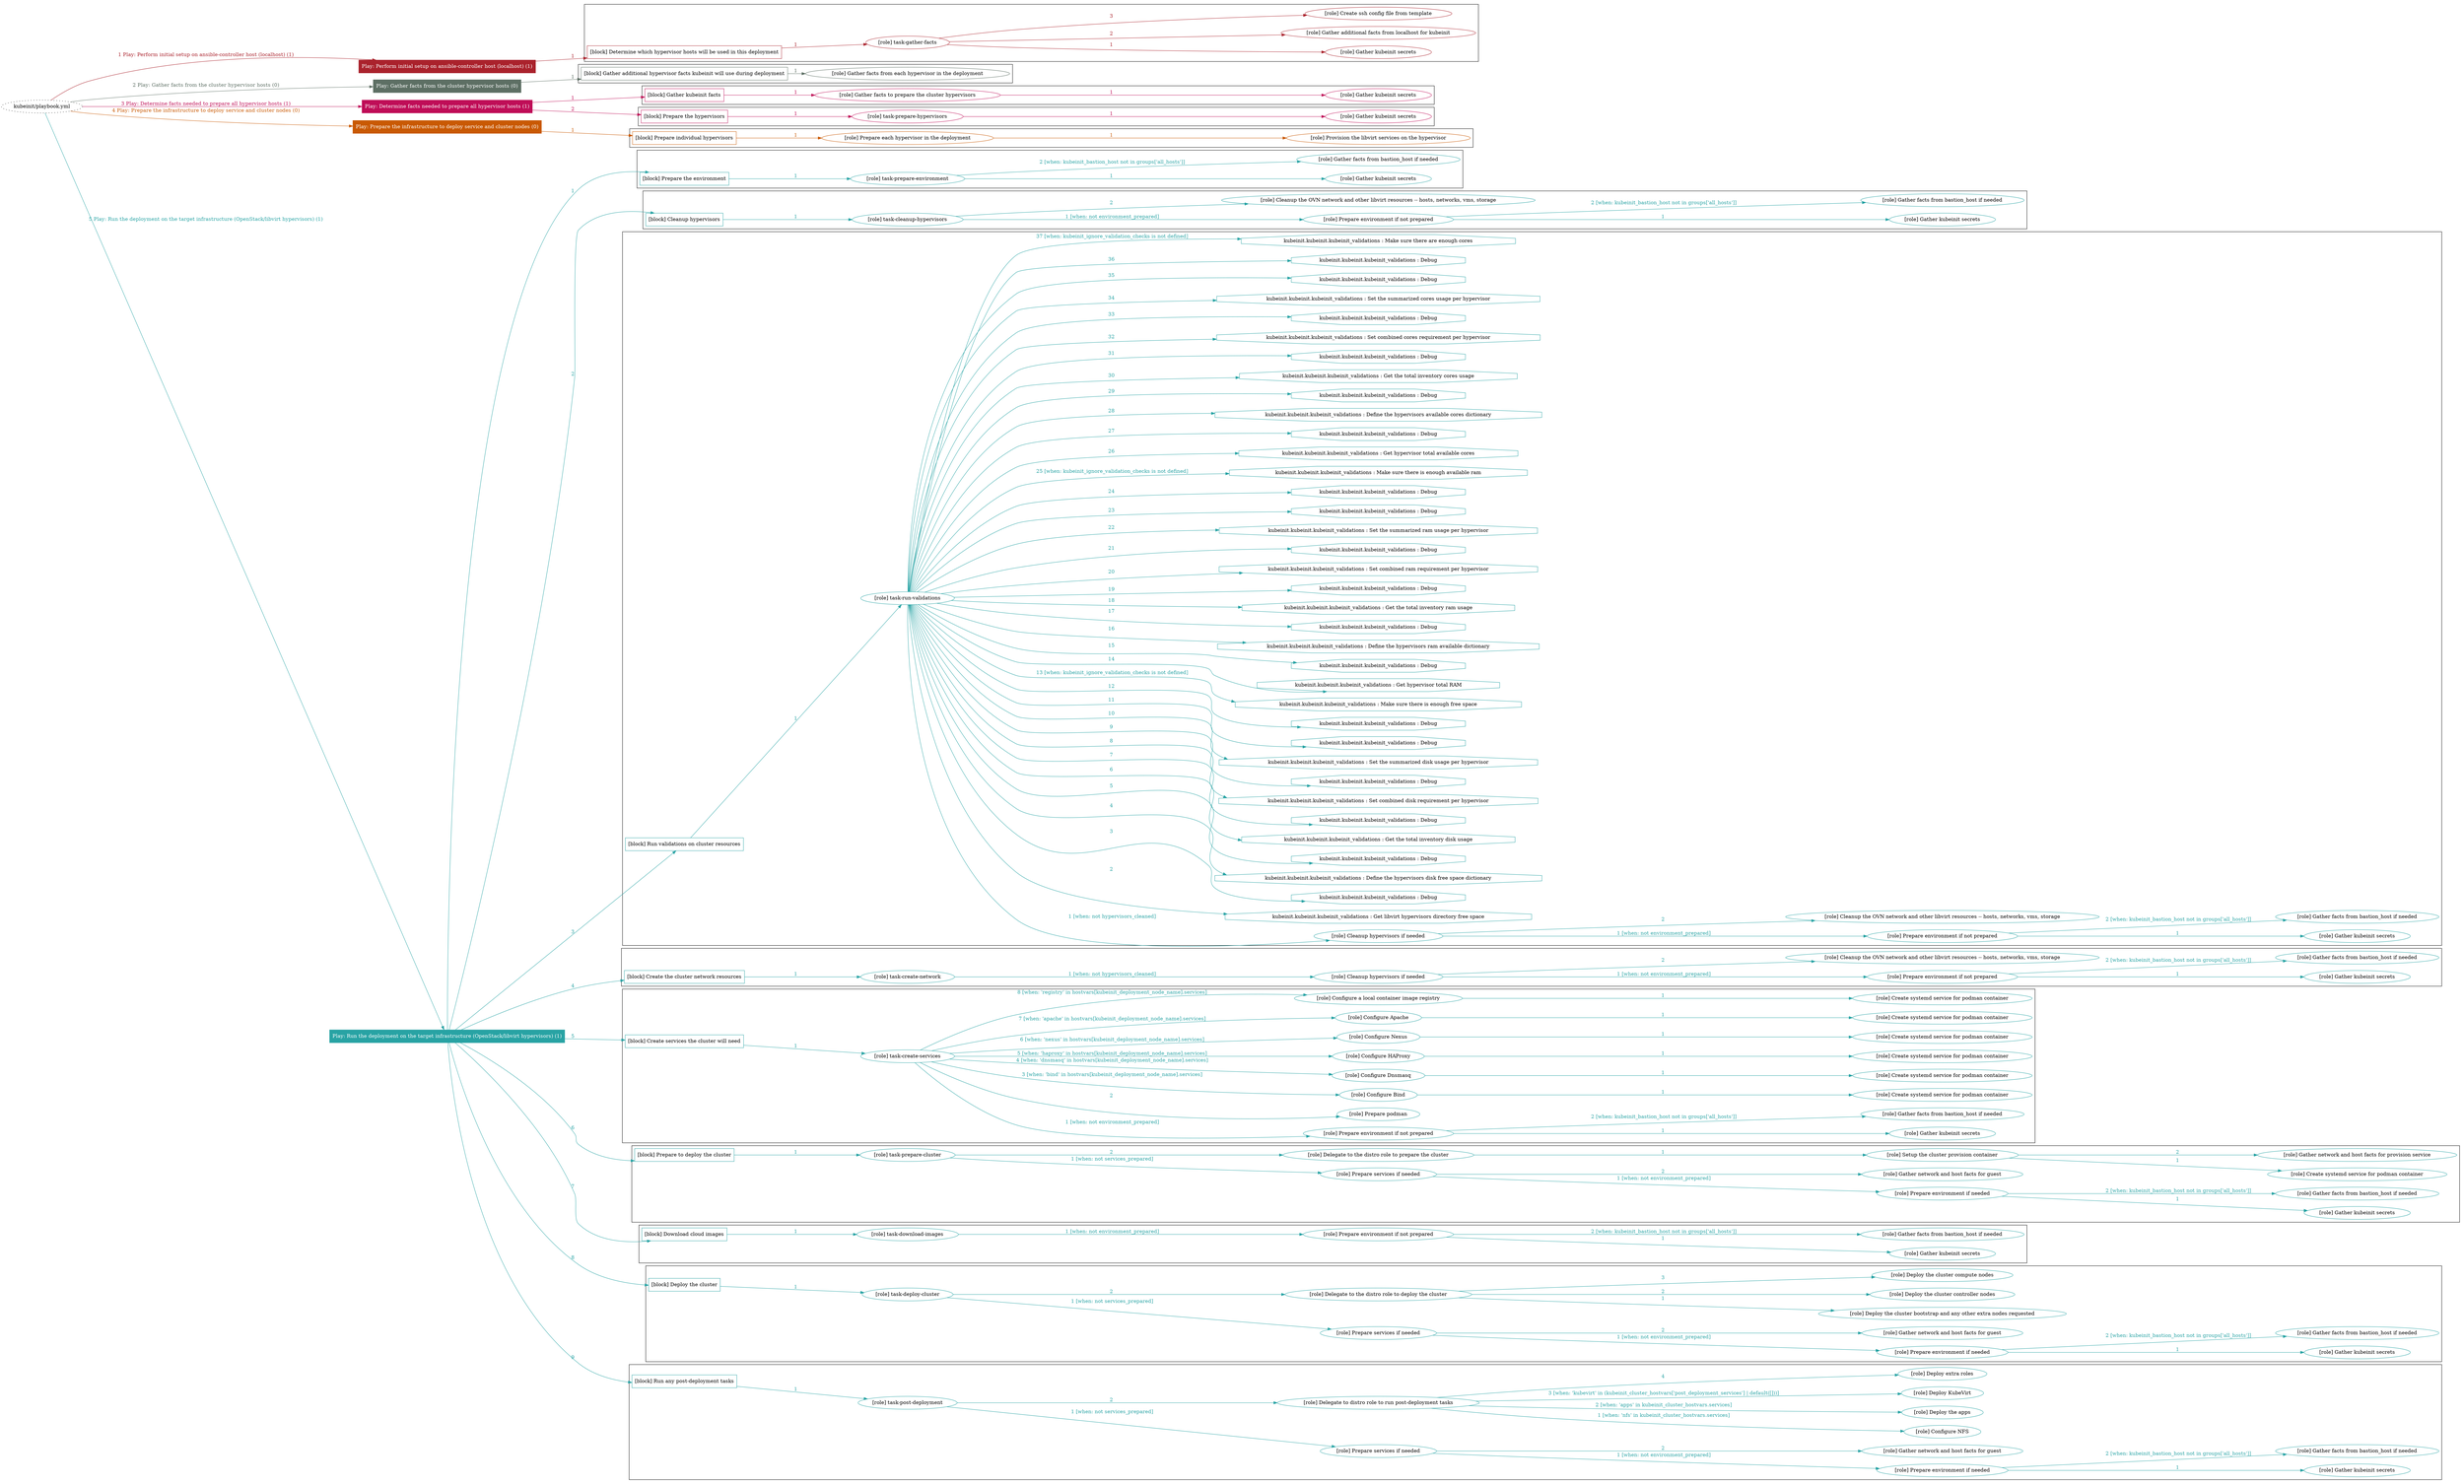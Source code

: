 digraph {
	graph [concentrate=true ordering=in rankdir=LR ratio=fill]
	edge [esep=5 sep=10]
	"kubeinit/playbook.yml" [URL="/home/runner/work/kubeinit/kubeinit/kubeinit/playbook.yml" id=playbook_7caf0dd3 style=dotted]
	"kubeinit/playbook.yml" -> play_75a802b4 [label="1 Play: Perform initial setup on ansible-controller host (localhost) (1)" color="#aa222c" fontcolor="#aa222c" id=edge_play_75a802b4 labeltooltip="1 Play: Perform initial setup on ansible-controller host (localhost) (1)" tooltip="1 Play: Perform initial setup on ansible-controller host (localhost) (1)"]
	subgraph "Play: Perform initial setup on ansible-controller host (localhost) (1)" {
		play_75a802b4 [label="Play: Perform initial setup on ansible-controller host (localhost) (1)" URL="/home/runner/work/kubeinit/kubeinit/kubeinit/playbook.yml" color="#aa222c" fontcolor="#ffffff" id=play_75a802b4 shape=box style=filled tooltip=localhost]
		play_75a802b4 -> block_735c84dd [label=1 color="#aa222c" fontcolor="#aa222c" id=edge_block_735c84dd labeltooltip=1 tooltip=1]
		subgraph cluster_block_735c84dd {
			block_735c84dd [label="[block] Determine which hypervisor hosts will be used in this deployment" URL="/home/runner/work/kubeinit/kubeinit/kubeinit/playbook.yml" color="#aa222c" id=block_735c84dd labeltooltip="Determine which hypervisor hosts will be used in this deployment" shape=box tooltip="Determine which hypervisor hosts will be used in this deployment"]
			block_735c84dd -> role_ec29098f [label="1 " color="#aa222c" fontcolor="#aa222c" id=edge_role_ec29098f labeltooltip="1 " tooltip="1 "]
			subgraph "task-gather-facts" {
				role_ec29098f [label="[role] task-gather-facts" URL="/home/runner/work/kubeinit/kubeinit/kubeinit/playbook.yml" color="#aa222c" id=role_ec29098f tooltip="task-gather-facts"]
				role_ec29098f -> role_d7585bac [label="1 " color="#aa222c" fontcolor="#aa222c" id=edge_role_d7585bac labeltooltip="1 " tooltip="1 "]
				subgraph "Gather kubeinit secrets" {
					role_d7585bac [label="[role] Gather kubeinit secrets" URL="/home/runner/.ansible/collections/ansible_collections/kubeinit/kubeinit/roles/kubeinit_prepare/tasks/build_hypervisors_group.yml" color="#aa222c" id=role_d7585bac tooltip="Gather kubeinit secrets"]
				}
				role_ec29098f -> role_7511fcc1 [label="2 " color="#aa222c" fontcolor="#aa222c" id=edge_role_7511fcc1 labeltooltip="2 " tooltip="2 "]
				subgraph "Gather additional facts from localhost for kubeinit" {
					role_7511fcc1 [label="[role] Gather additional facts from localhost for kubeinit" URL="/home/runner/.ansible/collections/ansible_collections/kubeinit/kubeinit/roles/kubeinit_prepare/tasks/build_hypervisors_group.yml" color="#aa222c" id=role_7511fcc1 tooltip="Gather additional facts from localhost for kubeinit"]
				}
				role_ec29098f -> role_71a72c3b [label="3 " color="#aa222c" fontcolor="#aa222c" id=edge_role_71a72c3b labeltooltip="3 " tooltip="3 "]
				subgraph "Create ssh config file from template" {
					role_71a72c3b [label="[role] Create ssh config file from template" URL="/home/runner/.ansible/collections/ansible_collections/kubeinit/kubeinit/roles/kubeinit_prepare/tasks/build_hypervisors_group.yml" color="#aa222c" id=role_71a72c3b tooltip="Create ssh config file from template"]
				}
			}
		}
	}
	"kubeinit/playbook.yml" -> play_37700f9f [label="2 Play: Gather facts from the cluster hypervisor hosts (0)" color="#5d6f64" fontcolor="#5d6f64" id=edge_play_37700f9f labeltooltip="2 Play: Gather facts from the cluster hypervisor hosts (0)" tooltip="2 Play: Gather facts from the cluster hypervisor hosts (0)"]
	subgraph "Play: Gather facts from the cluster hypervisor hosts (0)" {
		play_37700f9f [label="Play: Gather facts from the cluster hypervisor hosts (0)" URL="/home/runner/work/kubeinit/kubeinit/kubeinit/playbook.yml" color="#5d6f64" fontcolor="#ffffff" id=play_37700f9f shape=box style=filled tooltip="Play: Gather facts from the cluster hypervisor hosts (0)"]
		play_37700f9f -> block_abaa00a1 [label=1 color="#5d6f64" fontcolor="#5d6f64" id=edge_block_abaa00a1 labeltooltip=1 tooltip=1]
		subgraph cluster_block_abaa00a1 {
			block_abaa00a1 [label="[block] Gather additional hypervisor facts kubeinit will use during deployment" URL="/home/runner/work/kubeinit/kubeinit/kubeinit/playbook.yml" color="#5d6f64" id=block_abaa00a1 labeltooltip="Gather additional hypervisor facts kubeinit will use during deployment" shape=box tooltip="Gather additional hypervisor facts kubeinit will use during deployment"]
			block_abaa00a1 -> role_9be81d9b [label="1 " color="#5d6f64" fontcolor="#5d6f64" id=edge_role_9be81d9b labeltooltip="1 " tooltip="1 "]
			subgraph "Gather facts from each hypervisor in the deployment" {
				role_9be81d9b [label="[role] Gather facts from each hypervisor in the deployment" URL="/home/runner/work/kubeinit/kubeinit/kubeinit/playbook.yml" color="#5d6f64" id=role_9be81d9b tooltip="Gather facts from each hypervisor in the deployment"]
			}
		}
	}
	"kubeinit/playbook.yml" -> play_7de1f9aa [label="3 Play: Determine facts needed to prepare all hypervisor hosts (1)" color="#bf0d57" fontcolor="#bf0d57" id=edge_play_7de1f9aa labeltooltip="3 Play: Determine facts needed to prepare all hypervisor hosts (1)" tooltip="3 Play: Determine facts needed to prepare all hypervisor hosts (1)"]
	subgraph "Play: Determine facts needed to prepare all hypervisor hosts (1)" {
		play_7de1f9aa [label="Play: Determine facts needed to prepare all hypervisor hosts (1)" URL="/home/runner/work/kubeinit/kubeinit/kubeinit/playbook.yml" color="#bf0d57" fontcolor="#ffffff" id=play_7de1f9aa shape=box style=filled tooltip=localhost]
		play_7de1f9aa -> block_31891a21 [label=1 color="#bf0d57" fontcolor="#bf0d57" id=edge_block_31891a21 labeltooltip=1 tooltip=1]
		subgraph cluster_block_31891a21 {
			block_31891a21 [label="[block] Gather kubeinit facts" URL="/home/runner/work/kubeinit/kubeinit/kubeinit/playbook.yml" color="#bf0d57" id=block_31891a21 labeltooltip="Gather kubeinit facts" shape=box tooltip="Gather kubeinit facts"]
			block_31891a21 -> role_5da34280 [label="1 " color="#bf0d57" fontcolor="#bf0d57" id=edge_role_5da34280 labeltooltip="1 " tooltip="1 "]
			subgraph "Gather facts to prepare the cluster hypervisors" {
				role_5da34280 [label="[role] Gather facts to prepare the cluster hypervisors" URL="/home/runner/work/kubeinit/kubeinit/kubeinit/playbook.yml" color="#bf0d57" id=role_5da34280 tooltip="Gather facts to prepare the cluster hypervisors"]
				role_5da34280 -> role_968877f8 [label="1 " color="#bf0d57" fontcolor="#bf0d57" id=edge_role_968877f8 labeltooltip="1 " tooltip="1 "]
				subgraph "Gather kubeinit secrets" {
					role_968877f8 [label="[role] Gather kubeinit secrets" URL="/home/runner/.ansible/collections/ansible_collections/kubeinit/kubeinit/roles/kubeinit_prepare/tasks/gather_kubeinit_facts.yml" color="#bf0d57" id=role_968877f8 tooltip="Gather kubeinit secrets"]
				}
			}
		}
		play_7de1f9aa -> block_46f1d543 [label=2 color="#bf0d57" fontcolor="#bf0d57" id=edge_block_46f1d543 labeltooltip=2 tooltip=2]
		subgraph cluster_block_46f1d543 {
			block_46f1d543 [label="[block] Prepare the hypervisors" URL="/home/runner/work/kubeinit/kubeinit/kubeinit/playbook.yml" color="#bf0d57" id=block_46f1d543 labeltooltip="Prepare the hypervisors" shape=box tooltip="Prepare the hypervisors"]
			block_46f1d543 -> role_c430d669 [label="1 " color="#bf0d57" fontcolor="#bf0d57" id=edge_role_c430d669 labeltooltip="1 " tooltip="1 "]
			subgraph "task-prepare-hypervisors" {
				role_c430d669 [label="[role] task-prepare-hypervisors" URL="/home/runner/work/kubeinit/kubeinit/kubeinit/playbook.yml" color="#bf0d57" id=role_c430d669 tooltip="task-prepare-hypervisors"]
				role_c430d669 -> role_1fb663e6 [label="1 " color="#bf0d57" fontcolor="#bf0d57" id=edge_role_1fb663e6 labeltooltip="1 " tooltip="1 "]
				subgraph "Gather kubeinit secrets" {
					role_1fb663e6 [label="[role] Gather kubeinit secrets" URL="/home/runner/.ansible/collections/ansible_collections/kubeinit/kubeinit/roles/kubeinit_prepare/tasks/gather_kubeinit_facts.yml" color="#bf0d57" id=role_1fb663e6 tooltip="Gather kubeinit secrets"]
				}
			}
		}
	}
	"kubeinit/playbook.yml" -> play_67621588 [label="4 Play: Prepare the infrastructure to deploy service and cluster nodes (0)" color="#c95903" fontcolor="#c95903" id=edge_play_67621588 labeltooltip="4 Play: Prepare the infrastructure to deploy service and cluster nodes (0)" tooltip="4 Play: Prepare the infrastructure to deploy service and cluster nodes (0)"]
	subgraph "Play: Prepare the infrastructure to deploy service and cluster nodes (0)" {
		play_67621588 [label="Play: Prepare the infrastructure to deploy service and cluster nodes (0)" URL="/home/runner/work/kubeinit/kubeinit/kubeinit/playbook.yml" color="#c95903" fontcolor="#ffffff" id=play_67621588 shape=box style=filled tooltip="Play: Prepare the infrastructure to deploy service and cluster nodes (0)"]
		play_67621588 -> block_b226629c [label=1 color="#c95903" fontcolor="#c95903" id=edge_block_b226629c labeltooltip=1 tooltip=1]
		subgraph cluster_block_b226629c {
			block_b226629c [label="[block] Prepare individual hypervisors" URL="/home/runner/work/kubeinit/kubeinit/kubeinit/playbook.yml" color="#c95903" id=block_b226629c labeltooltip="Prepare individual hypervisors" shape=box tooltip="Prepare individual hypervisors"]
			block_b226629c -> role_33e83c3a [label="1 " color="#c95903" fontcolor="#c95903" id=edge_role_33e83c3a labeltooltip="1 " tooltip="1 "]
			subgraph "Prepare each hypervisor in the deployment" {
				role_33e83c3a [label="[role] Prepare each hypervisor in the deployment" URL="/home/runner/work/kubeinit/kubeinit/kubeinit/playbook.yml" color="#c95903" id=role_33e83c3a tooltip="Prepare each hypervisor in the deployment"]
				role_33e83c3a -> role_69c7d2da [label="1 " color="#c95903" fontcolor="#c95903" id=edge_role_69c7d2da labeltooltip="1 " tooltip="1 "]
				subgraph "Provision the libvirt services on the hypervisor" {
					role_69c7d2da [label="[role] Provision the libvirt services on the hypervisor" URL="/home/runner/.ansible/collections/ansible_collections/kubeinit/kubeinit/roles/kubeinit_prepare/tasks/prepare_hypervisor.yml" color="#c95903" id=role_69c7d2da tooltip="Provision the libvirt services on the hypervisor"]
				}
			}
		}
	}
	"kubeinit/playbook.yml" -> play_e238f98f [label="5 Play: Run the deployment on the target infrastructure (OpenStack/libvirt hypervisors) (1)" color="#28a3a4" fontcolor="#28a3a4" id=edge_play_e238f98f labeltooltip="5 Play: Run the deployment on the target infrastructure (OpenStack/libvirt hypervisors) (1)" tooltip="5 Play: Run the deployment on the target infrastructure (OpenStack/libvirt hypervisors) (1)"]
	subgraph "Play: Run the deployment on the target infrastructure (OpenStack/libvirt hypervisors) (1)" {
		play_e238f98f [label="Play: Run the deployment on the target infrastructure (OpenStack/libvirt hypervisors) (1)" URL="/home/runner/work/kubeinit/kubeinit/kubeinit/playbook.yml" color="#28a3a4" fontcolor="#ffffff" id=play_e238f98f shape=box style=filled tooltip=localhost]
		play_e238f98f -> block_319cf674 [label=1 color="#28a3a4" fontcolor="#28a3a4" id=edge_block_319cf674 labeltooltip=1 tooltip=1]
		subgraph cluster_block_319cf674 {
			block_319cf674 [label="[block] Prepare the environment" URL="/home/runner/work/kubeinit/kubeinit/kubeinit/playbook.yml" color="#28a3a4" id=block_319cf674 labeltooltip="Prepare the environment" shape=box tooltip="Prepare the environment"]
			block_319cf674 -> role_193d6089 [label="1 " color="#28a3a4" fontcolor="#28a3a4" id=edge_role_193d6089 labeltooltip="1 " tooltip="1 "]
			subgraph "task-prepare-environment" {
				role_193d6089 [label="[role] task-prepare-environment" URL="/home/runner/work/kubeinit/kubeinit/kubeinit/playbook.yml" color="#28a3a4" id=role_193d6089 tooltip="task-prepare-environment"]
				role_193d6089 -> role_5fd099ac [label="1 " color="#28a3a4" fontcolor="#28a3a4" id=edge_role_5fd099ac labeltooltip="1 " tooltip="1 "]
				subgraph "Gather kubeinit secrets" {
					role_5fd099ac [label="[role] Gather kubeinit secrets" URL="/home/runner/.ansible/collections/ansible_collections/kubeinit/kubeinit/roles/kubeinit_prepare/tasks/gather_kubeinit_facts.yml" color="#28a3a4" id=role_5fd099ac tooltip="Gather kubeinit secrets"]
				}
				role_193d6089 -> role_95017fe6 [label="2 [when: kubeinit_bastion_host not in groups['all_hosts']]" color="#28a3a4" fontcolor="#28a3a4" id=edge_role_95017fe6 labeltooltip="2 [when: kubeinit_bastion_host not in groups['all_hosts']]" tooltip="2 [when: kubeinit_bastion_host not in groups['all_hosts']]"]
				subgraph "Gather facts from bastion_host if needed" {
					role_95017fe6 [label="[role] Gather facts from bastion_host if needed" URL="/home/runner/.ansible/collections/ansible_collections/kubeinit/kubeinit/roles/kubeinit_prepare/tasks/main.yml" color="#28a3a4" id=role_95017fe6 tooltip="Gather facts from bastion_host if needed"]
				}
			}
		}
		play_e238f98f -> block_fc678ff6 [label=2 color="#28a3a4" fontcolor="#28a3a4" id=edge_block_fc678ff6 labeltooltip=2 tooltip=2]
		subgraph cluster_block_fc678ff6 {
			block_fc678ff6 [label="[block] Cleanup hypervisors" URL="/home/runner/work/kubeinit/kubeinit/kubeinit/playbook.yml" color="#28a3a4" id=block_fc678ff6 labeltooltip="Cleanup hypervisors" shape=box tooltip="Cleanup hypervisors"]
			block_fc678ff6 -> role_a238b4ab [label="1 " color="#28a3a4" fontcolor="#28a3a4" id=edge_role_a238b4ab labeltooltip="1 " tooltip="1 "]
			subgraph "task-cleanup-hypervisors" {
				role_a238b4ab [label="[role] task-cleanup-hypervisors" URL="/home/runner/work/kubeinit/kubeinit/kubeinit/playbook.yml" color="#28a3a4" id=role_a238b4ab tooltip="task-cleanup-hypervisors"]
				role_a238b4ab -> role_d874058b [label="1 [when: not environment_prepared]" color="#28a3a4" fontcolor="#28a3a4" id=edge_role_d874058b labeltooltip="1 [when: not environment_prepared]" tooltip="1 [when: not environment_prepared]"]
				subgraph "Prepare environment if not prepared" {
					role_d874058b [label="[role] Prepare environment if not prepared" URL="/home/runner/.ansible/collections/ansible_collections/kubeinit/kubeinit/roles/kubeinit_libvirt/tasks/cleanup_hypervisors.yml" color="#28a3a4" id=role_d874058b tooltip="Prepare environment if not prepared"]
					role_d874058b -> role_5d396135 [label="1 " color="#28a3a4" fontcolor="#28a3a4" id=edge_role_5d396135 labeltooltip="1 " tooltip="1 "]
					subgraph "Gather kubeinit secrets" {
						role_5d396135 [label="[role] Gather kubeinit secrets" URL="/home/runner/.ansible/collections/ansible_collections/kubeinit/kubeinit/roles/kubeinit_prepare/tasks/gather_kubeinit_facts.yml" color="#28a3a4" id=role_5d396135 tooltip="Gather kubeinit secrets"]
					}
					role_d874058b -> role_465f69ef [label="2 [when: kubeinit_bastion_host not in groups['all_hosts']]" color="#28a3a4" fontcolor="#28a3a4" id=edge_role_465f69ef labeltooltip="2 [when: kubeinit_bastion_host not in groups['all_hosts']]" tooltip="2 [when: kubeinit_bastion_host not in groups['all_hosts']]"]
					subgraph "Gather facts from bastion_host if needed" {
						role_465f69ef [label="[role] Gather facts from bastion_host if needed" URL="/home/runner/.ansible/collections/ansible_collections/kubeinit/kubeinit/roles/kubeinit_prepare/tasks/main.yml" color="#28a3a4" id=role_465f69ef tooltip="Gather facts from bastion_host if needed"]
					}
				}
				role_a238b4ab -> role_51144f07 [label="2 " color="#28a3a4" fontcolor="#28a3a4" id=edge_role_51144f07 labeltooltip="2 " tooltip="2 "]
				subgraph "Cleanup the OVN network and other libvirt resources -- hosts, networks, vms, storage" {
					role_51144f07 [label="[role] Cleanup the OVN network and other libvirt resources -- hosts, networks, vms, storage" URL="/home/runner/.ansible/collections/ansible_collections/kubeinit/kubeinit/roles/kubeinit_libvirt/tasks/cleanup_hypervisors.yml" color="#28a3a4" id=role_51144f07 tooltip="Cleanup the OVN network and other libvirt resources -- hosts, networks, vms, storage"]
				}
			}
		}
		play_e238f98f -> block_d0a6d515 [label=3 color="#28a3a4" fontcolor="#28a3a4" id=edge_block_d0a6d515 labeltooltip=3 tooltip=3]
		subgraph cluster_block_d0a6d515 {
			block_d0a6d515 [label="[block] Run validations on cluster resources" URL="/home/runner/work/kubeinit/kubeinit/kubeinit/playbook.yml" color="#28a3a4" id=block_d0a6d515 labeltooltip="Run validations on cluster resources" shape=box tooltip="Run validations on cluster resources"]
			block_d0a6d515 -> role_9b67db6a [label="1 " color="#28a3a4" fontcolor="#28a3a4" id=edge_role_9b67db6a labeltooltip="1 " tooltip="1 "]
			subgraph "task-run-validations" {
				role_9b67db6a [label="[role] task-run-validations" URL="/home/runner/work/kubeinit/kubeinit/kubeinit/playbook.yml" color="#28a3a4" id=role_9b67db6a tooltip="task-run-validations"]
				role_9b67db6a -> role_353f8c4d [label="1 [when: not hypervisors_cleaned]" color="#28a3a4" fontcolor="#28a3a4" id=edge_role_353f8c4d labeltooltip="1 [when: not hypervisors_cleaned]" tooltip="1 [when: not hypervisors_cleaned]"]
				subgraph "Cleanup hypervisors if needed" {
					role_353f8c4d [label="[role] Cleanup hypervisors if needed" URL="/home/runner/.ansible/collections/ansible_collections/kubeinit/kubeinit/roles/kubeinit_validations/tasks/main.yml" color="#28a3a4" id=role_353f8c4d tooltip="Cleanup hypervisors if needed"]
					role_353f8c4d -> role_16c6f86b [label="1 [when: not environment_prepared]" color="#28a3a4" fontcolor="#28a3a4" id=edge_role_16c6f86b labeltooltip="1 [when: not environment_prepared]" tooltip="1 [when: not environment_prepared]"]
					subgraph "Prepare environment if not prepared" {
						role_16c6f86b [label="[role] Prepare environment if not prepared" URL="/home/runner/.ansible/collections/ansible_collections/kubeinit/kubeinit/roles/kubeinit_libvirt/tasks/cleanup_hypervisors.yml" color="#28a3a4" id=role_16c6f86b tooltip="Prepare environment if not prepared"]
						role_16c6f86b -> role_14e6a472 [label="1 " color="#28a3a4" fontcolor="#28a3a4" id=edge_role_14e6a472 labeltooltip="1 " tooltip="1 "]
						subgraph "Gather kubeinit secrets" {
							role_14e6a472 [label="[role] Gather kubeinit secrets" URL="/home/runner/.ansible/collections/ansible_collections/kubeinit/kubeinit/roles/kubeinit_prepare/tasks/gather_kubeinit_facts.yml" color="#28a3a4" id=role_14e6a472 tooltip="Gather kubeinit secrets"]
						}
						role_16c6f86b -> role_bdf28156 [label="2 [when: kubeinit_bastion_host not in groups['all_hosts']]" color="#28a3a4" fontcolor="#28a3a4" id=edge_role_bdf28156 labeltooltip="2 [when: kubeinit_bastion_host not in groups['all_hosts']]" tooltip="2 [when: kubeinit_bastion_host not in groups['all_hosts']]"]
						subgraph "Gather facts from bastion_host if needed" {
							role_bdf28156 [label="[role] Gather facts from bastion_host if needed" URL="/home/runner/.ansible/collections/ansible_collections/kubeinit/kubeinit/roles/kubeinit_prepare/tasks/main.yml" color="#28a3a4" id=role_bdf28156 tooltip="Gather facts from bastion_host if needed"]
						}
					}
					role_353f8c4d -> role_98495288 [label="2 " color="#28a3a4" fontcolor="#28a3a4" id=edge_role_98495288 labeltooltip="2 " tooltip="2 "]
					subgraph "Cleanup the OVN network and other libvirt resources -- hosts, networks, vms, storage" {
						role_98495288 [label="[role] Cleanup the OVN network and other libvirt resources -- hosts, networks, vms, storage" URL="/home/runner/.ansible/collections/ansible_collections/kubeinit/kubeinit/roles/kubeinit_libvirt/tasks/cleanup_hypervisors.yml" color="#28a3a4" id=role_98495288 tooltip="Cleanup the OVN network and other libvirt resources -- hosts, networks, vms, storage"]
					}
				}
				task_121a6f29 [label="kubeinit.kubeinit.kubeinit_validations : Get libvirt hypervisors directory free space" URL="/home/runner/.ansible/collections/ansible_collections/kubeinit/kubeinit/roles/kubeinit_validations/tasks/10_libvirt_free_space.yml" color="#28a3a4" id=task_121a6f29 shape=octagon tooltip="kubeinit.kubeinit.kubeinit_validations : Get libvirt hypervisors directory free space"]
				role_9b67db6a -> task_121a6f29 [label="2 " color="#28a3a4" fontcolor="#28a3a4" id=edge_task_121a6f29 labeltooltip="2 " tooltip="2 "]
				task_64b4cf73 [label="kubeinit.kubeinit.kubeinit_validations : Debug" URL="/home/runner/.ansible/collections/ansible_collections/kubeinit/kubeinit/roles/kubeinit_validations/tasks/10_libvirt_free_space.yml" color="#28a3a4" id=task_64b4cf73 shape=octagon tooltip="kubeinit.kubeinit.kubeinit_validations : Debug"]
				role_9b67db6a -> task_64b4cf73 [label="3 " color="#28a3a4" fontcolor="#28a3a4" id=edge_task_64b4cf73 labeltooltip="3 " tooltip="3 "]
				task_a104d7fe [label="kubeinit.kubeinit.kubeinit_validations : Define the hypervisors disk free space dictionary" URL="/home/runner/.ansible/collections/ansible_collections/kubeinit/kubeinit/roles/kubeinit_validations/tasks/10_libvirt_free_space.yml" color="#28a3a4" id=task_a104d7fe shape=octagon tooltip="kubeinit.kubeinit.kubeinit_validations : Define the hypervisors disk free space dictionary"]
				role_9b67db6a -> task_a104d7fe [label="4 " color="#28a3a4" fontcolor="#28a3a4" id=edge_task_a104d7fe labeltooltip="4 " tooltip="4 "]
				task_97fdf6c6 [label="kubeinit.kubeinit.kubeinit_validations : Debug" URL="/home/runner/.ansible/collections/ansible_collections/kubeinit/kubeinit/roles/kubeinit_validations/tasks/10_libvirt_free_space.yml" color="#28a3a4" id=task_97fdf6c6 shape=octagon tooltip="kubeinit.kubeinit.kubeinit_validations : Debug"]
				role_9b67db6a -> task_97fdf6c6 [label="5 " color="#28a3a4" fontcolor="#28a3a4" id=edge_task_97fdf6c6 labeltooltip="5 " tooltip="5 "]
				task_4b4cf27d [label="kubeinit.kubeinit.kubeinit_validations : Get the total inventory disk usage" URL="/home/runner/.ansible/collections/ansible_collections/kubeinit/kubeinit/roles/kubeinit_validations/tasks/10_libvirt_free_space.yml" color="#28a3a4" id=task_4b4cf27d shape=octagon tooltip="kubeinit.kubeinit.kubeinit_validations : Get the total inventory disk usage"]
				role_9b67db6a -> task_4b4cf27d [label="6 " color="#28a3a4" fontcolor="#28a3a4" id=edge_task_4b4cf27d labeltooltip="6 " tooltip="6 "]
				task_a89c58fa [label="kubeinit.kubeinit.kubeinit_validations : Debug" URL="/home/runner/.ansible/collections/ansible_collections/kubeinit/kubeinit/roles/kubeinit_validations/tasks/10_libvirt_free_space.yml" color="#28a3a4" id=task_a89c58fa shape=octagon tooltip="kubeinit.kubeinit.kubeinit_validations : Debug"]
				role_9b67db6a -> task_a89c58fa [label="7 " color="#28a3a4" fontcolor="#28a3a4" id=edge_task_a89c58fa labeltooltip="7 " tooltip="7 "]
				task_667196e7 [label="kubeinit.kubeinit.kubeinit_validations : Set combined disk requirement per hypervisor" URL="/home/runner/.ansible/collections/ansible_collections/kubeinit/kubeinit/roles/kubeinit_validations/tasks/10_libvirt_free_space.yml" color="#28a3a4" id=task_667196e7 shape=octagon tooltip="kubeinit.kubeinit.kubeinit_validations : Set combined disk requirement per hypervisor"]
				role_9b67db6a -> task_667196e7 [label="8 " color="#28a3a4" fontcolor="#28a3a4" id=edge_task_667196e7 labeltooltip="8 " tooltip="8 "]
				task_0a3d18b7 [label="kubeinit.kubeinit.kubeinit_validations : Debug" URL="/home/runner/.ansible/collections/ansible_collections/kubeinit/kubeinit/roles/kubeinit_validations/tasks/10_libvirt_free_space.yml" color="#28a3a4" id=task_0a3d18b7 shape=octagon tooltip="kubeinit.kubeinit.kubeinit_validations : Debug"]
				role_9b67db6a -> task_0a3d18b7 [label="9 " color="#28a3a4" fontcolor="#28a3a4" id=edge_task_0a3d18b7 labeltooltip="9 " tooltip="9 "]
				task_3ffee221 [label="kubeinit.kubeinit.kubeinit_validations : Set the summarized disk usage per hypervisor" URL="/home/runner/.ansible/collections/ansible_collections/kubeinit/kubeinit/roles/kubeinit_validations/tasks/10_libvirt_free_space.yml" color="#28a3a4" id=task_3ffee221 shape=octagon tooltip="kubeinit.kubeinit.kubeinit_validations : Set the summarized disk usage per hypervisor"]
				role_9b67db6a -> task_3ffee221 [label="10 " color="#28a3a4" fontcolor="#28a3a4" id=edge_task_3ffee221 labeltooltip="10 " tooltip="10 "]
				task_cb941c37 [label="kubeinit.kubeinit.kubeinit_validations : Debug" URL="/home/runner/.ansible/collections/ansible_collections/kubeinit/kubeinit/roles/kubeinit_validations/tasks/10_libvirt_free_space.yml" color="#28a3a4" id=task_cb941c37 shape=octagon tooltip="kubeinit.kubeinit.kubeinit_validations : Debug"]
				role_9b67db6a -> task_cb941c37 [label="11 " color="#28a3a4" fontcolor="#28a3a4" id=edge_task_cb941c37 labeltooltip="11 " tooltip="11 "]
				task_28b0c616 [label="kubeinit.kubeinit.kubeinit_validations : Debug" URL="/home/runner/.ansible/collections/ansible_collections/kubeinit/kubeinit/roles/kubeinit_validations/tasks/10_libvirt_free_space.yml" color="#28a3a4" id=task_28b0c616 shape=octagon tooltip="kubeinit.kubeinit.kubeinit_validations : Debug"]
				role_9b67db6a -> task_28b0c616 [label="12 " color="#28a3a4" fontcolor="#28a3a4" id=edge_task_28b0c616 labeltooltip="12 " tooltip="12 "]
				task_595b0c8b [label="kubeinit.kubeinit.kubeinit_validations : Make sure there is enough free space" URL="/home/runner/.ansible/collections/ansible_collections/kubeinit/kubeinit/roles/kubeinit_validations/tasks/10_libvirt_free_space.yml" color="#28a3a4" id=task_595b0c8b shape=octagon tooltip="kubeinit.kubeinit.kubeinit_validations : Make sure there is enough free space"]
				role_9b67db6a -> task_595b0c8b [label="13 [when: kubeinit_ignore_validation_checks is not defined]" color="#28a3a4" fontcolor="#28a3a4" id=edge_task_595b0c8b labeltooltip="13 [when: kubeinit_ignore_validation_checks is not defined]" tooltip="13 [when: kubeinit_ignore_validation_checks is not defined]"]
				task_701fec3c [label="kubeinit.kubeinit.kubeinit_validations : Get hypervisor total RAM" URL="/home/runner/.ansible/collections/ansible_collections/kubeinit/kubeinit/roles/kubeinit_validations/tasks/20_libvirt_available_ram.yml" color="#28a3a4" id=task_701fec3c shape=octagon tooltip="kubeinit.kubeinit.kubeinit_validations : Get hypervisor total RAM"]
				role_9b67db6a -> task_701fec3c [label="14 " color="#28a3a4" fontcolor="#28a3a4" id=edge_task_701fec3c labeltooltip="14 " tooltip="14 "]
				task_9ad65a90 [label="kubeinit.kubeinit.kubeinit_validations : Debug" URL="/home/runner/.ansible/collections/ansible_collections/kubeinit/kubeinit/roles/kubeinit_validations/tasks/20_libvirt_available_ram.yml" color="#28a3a4" id=task_9ad65a90 shape=octagon tooltip="kubeinit.kubeinit.kubeinit_validations : Debug"]
				role_9b67db6a -> task_9ad65a90 [label="15 " color="#28a3a4" fontcolor="#28a3a4" id=edge_task_9ad65a90 labeltooltip="15 " tooltip="15 "]
				task_5ecac035 [label="kubeinit.kubeinit.kubeinit_validations : Define the hypervisors ram available dictionary" URL="/home/runner/.ansible/collections/ansible_collections/kubeinit/kubeinit/roles/kubeinit_validations/tasks/20_libvirt_available_ram.yml" color="#28a3a4" id=task_5ecac035 shape=octagon tooltip="kubeinit.kubeinit.kubeinit_validations : Define the hypervisors ram available dictionary"]
				role_9b67db6a -> task_5ecac035 [label="16 " color="#28a3a4" fontcolor="#28a3a4" id=edge_task_5ecac035 labeltooltip="16 " tooltip="16 "]
				task_80e9781a [label="kubeinit.kubeinit.kubeinit_validations : Debug" URL="/home/runner/.ansible/collections/ansible_collections/kubeinit/kubeinit/roles/kubeinit_validations/tasks/20_libvirt_available_ram.yml" color="#28a3a4" id=task_80e9781a shape=octagon tooltip="kubeinit.kubeinit.kubeinit_validations : Debug"]
				role_9b67db6a -> task_80e9781a [label="17 " color="#28a3a4" fontcolor="#28a3a4" id=edge_task_80e9781a labeltooltip="17 " tooltip="17 "]
				task_d1e1bdc9 [label="kubeinit.kubeinit.kubeinit_validations : Get the total inventory ram usage" URL="/home/runner/.ansible/collections/ansible_collections/kubeinit/kubeinit/roles/kubeinit_validations/tasks/20_libvirt_available_ram.yml" color="#28a3a4" id=task_d1e1bdc9 shape=octagon tooltip="kubeinit.kubeinit.kubeinit_validations : Get the total inventory ram usage"]
				role_9b67db6a -> task_d1e1bdc9 [label="18 " color="#28a3a4" fontcolor="#28a3a4" id=edge_task_d1e1bdc9 labeltooltip="18 " tooltip="18 "]
				task_1d60f592 [label="kubeinit.kubeinit.kubeinit_validations : Debug" URL="/home/runner/.ansible/collections/ansible_collections/kubeinit/kubeinit/roles/kubeinit_validations/tasks/20_libvirt_available_ram.yml" color="#28a3a4" id=task_1d60f592 shape=octagon tooltip="kubeinit.kubeinit.kubeinit_validations : Debug"]
				role_9b67db6a -> task_1d60f592 [label="19 " color="#28a3a4" fontcolor="#28a3a4" id=edge_task_1d60f592 labeltooltip="19 " tooltip="19 "]
				task_525fcc60 [label="kubeinit.kubeinit.kubeinit_validations : Set combined ram requirement per hypervisor" URL="/home/runner/.ansible/collections/ansible_collections/kubeinit/kubeinit/roles/kubeinit_validations/tasks/20_libvirt_available_ram.yml" color="#28a3a4" id=task_525fcc60 shape=octagon tooltip="kubeinit.kubeinit.kubeinit_validations : Set combined ram requirement per hypervisor"]
				role_9b67db6a -> task_525fcc60 [label="20 " color="#28a3a4" fontcolor="#28a3a4" id=edge_task_525fcc60 labeltooltip="20 " tooltip="20 "]
				task_cf59718b [label="kubeinit.kubeinit.kubeinit_validations : Debug" URL="/home/runner/.ansible/collections/ansible_collections/kubeinit/kubeinit/roles/kubeinit_validations/tasks/20_libvirt_available_ram.yml" color="#28a3a4" id=task_cf59718b shape=octagon tooltip="kubeinit.kubeinit.kubeinit_validations : Debug"]
				role_9b67db6a -> task_cf59718b [label="21 " color="#28a3a4" fontcolor="#28a3a4" id=edge_task_cf59718b labeltooltip="21 " tooltip="21 "]
				task_743e5f27 [label="kubeinit.kubeinit.kubeinit_validations : Set the summarized ram usage per hypervisor" URL="/home/runner/.ansible/collections/ansible_collections/kubeinit/kubeinit/roles/kubeinit_validations/tasks/20_libvirt_available_ram.yml" color="#28a3a4" id=task_743e5f27 shape=octagon tooltip="kubeinit.kubeinit.kubeinit_validations : Set the summarized ram usage per hypervisor"]
				role_9b67db6a -> task_743e5f27 [label="22 " color="#28a3a4" fontcolor="#28a3a4" id=edge_task_743e5f27 labeltooltip="22 " tooltip="22 "]
				task_42d10538 [label="kubeinit.kubeinit.kubeinit_validations : Debug" URL="/home/runner/.ansible/collections/ansible_collections/kubeinit/kubeinit/roles/kubeinit_validations/tasks/20_libvirt_available_ram.yml" color="#28a3a4" id=task_42d10538 shape=octagon tooltip="kubeinit.kubeinit.kubeinit_validations : Debug"]
				role_9b67db6a -> task_42d10538 [label="23 " color="#28a3a4" fontcolor="#28a3a4" id=edge_task_42d10538 labeltooltip="23 " tooltip="23 "]
				task_87545943 [label="kubeinit.kubeinit.kubeinit_validations : Debug" URL="/home/runner/.ansible/collections/ansible_collections/kubeinit/kubeinit/roles/kubeinit_validations/tasks/20_libvirt_available_ram.yml" color="#28a3a4" id=task_87545943 shape=octagon tooltip="kubeinit.kubeinit.kubeinit_validations : Debug"]
				role_9b67db6a -> task_87545943 [label="24 " color="#28a3a4" fontcolor="#28a3a4" id=edge_task_87545943 labeltooltip="24 " tooltip="24 "]
				task_a9abb583 [label="kubeinit.kubeinit.kubeinit_validations : Make sure there is enough available ram" URL="/home/runner/.ansible/collections/ansible_collections/kubeinit/kubeinit/roles/kubeinit_validations/tasks/20_libvirt_available_ram.yml" color="#28a3a4" id=task_a9abb583 shape=octagon tooltip="kubeinit.kubeinit.kubeinit_validations : Make sure there is enough available ram"]
				role_9b67db6a -> task_a9abb583 [label="25 [when: kubeinit_ignore_validation_checks is not defined]" color="#28a3a4" fontcolor="#28a3a4" id=edge_task_a9abb583 labeltooltip="25 [when: kubeinit_ignore_validation_checks is not defined]" tooltip="25 [when: kubeinit_ignore_validation_checks is not defined]"]
				task_1193c38b [label="kubeinit.kubeinit.kubeinit_validations : Get hypervisor total available cores" URL="/home/runner/.ansible/collections/ansible_collections/kubeinit/kubeinit/roles/kubeinit_validations/tasks/30_libvirt_check_cpu_cores.yml" color="#28a3a4" id=task_1193c38b shape=octagon tooltip="kubeinit.kubeinit.kubeinit_validations : Get hypervisor total available cores"]
				role_9b67db6a -> task_1193c38b [label="26 " color="#28a3a4" fontcolor="#28a3a4" id=edge_task_1193c38b labeltooltip="26 " tooltip="26 "]
				task_2b60fa33 [label="kubeinit.kubeinit.kubeinit_validations : Debug" URL="/home/runner/.ansible/collections/ansible_collections/kubeinit/kubeinit/roles/kubeinit_validations/tasks/30_libvirt_check_cpu_cores.yml" color="#28a3a4" id=task_2b60fa33 shape=octagon tooltip="kubeinit.kubeinit.kubeinit_validations : Debug"]
				role_9b67db6a -> task_2b60fa33 [label="27 " color="#28a3a4" fontcolor="#28a3a4" id=edge_task_2b60fa33 labeltooltip="27 " tooltip="27 "]
				task_0488b931 [label="kubeinit.kubeinit.kubeinit_validations : Define the hypervisors available cores dictionary" URL="/home/runner/.ansible/collections/ansible_collections/kubeinit/kubeinit/roles/kubeinit_validations/tasks/30_libvirt_check_cpu_cores.yml" color="#28a3a4" id=task_0488b931 shape=octagon tooltip="kubeinit.kubeinit.kubeinit_validations : Define the hypervisors available cores dictionary"]
				role_9b67db6a -> task_0488b931 [label="28 " color="#28a3a4" fontcolor="#28a3a4" id=edge_task_0488b931 labeltooltip="28 " tooltip="28 "]
				task_6c5b3336 [label="kubeinit.kubeinit.kubeinit_validations : Debug" URL="/home/runner/.ansible/collections/ansible_collections/kubeinit/kubeinit/roles/kubeinit_validations/tasks/30_libvirt_check_cpu_cores.yml" color="#28a3a4" id=task_6c5b3336 shape=octagon tooltip="kubeinit.kubeinit.kubeinit_validations : Debug"]
				role_9b67db6a -> task_6c5b3336 [label="29 " color="#28a3a4" fontcolor="#28a3a4" id=edge_task_6c5b3336 labeltooltip="29 " tooltip="29 "]
				task_612bef7e [label="kubeinit.kubeinit.kubeinit_validations : Get the total inventory cores usage" URL="/home/runner/.ansible/collections/ansible_collections/kubeinit/kubeinit/roles/kubeinit_validations/tasks/30_libvirt_check_cpu_cores.yml" color="#28a3a4" id=task_612bef7e shape=octagon tooltip="kubeinit.kubeinit.kubeinit_validations : Get the total inventory cores usage"]
				role_9b67db6a -> task_612bef7e [label="30 " color="#28a3a4" fontcolor="#28a3a4" id=edge_task_612bef7e labeltooltip="30 " tooltip="30 "]
				task_4e9cb5e3 [label="kubeinit.kubeinit.kubeinit_validations : Debug" URL="/home/runner/.ansible/collections/ansible_collections/kubeinit/kubeinit/roles/kubeinit_validations/tasks/30_libvirt_check_cpu_cores.yml" color="#28a3a4" id=task_4e9cb5e3 shape=octagon tooltip="kubeinit.kubeinit.kubeinit_validations : Debug"]
				role_9b67db6a -> task_4e9cb5e3 [label="31 " color="#28a3a4" fontcolor="#28a3a4" id=edge_task_4e9cb5e3 labeltooltip="31 " tooltip="31 "]
				task_0e37ec54 [label="kubeinit.kubeinit.kubeinit_validations : Set combined cores requirement per hypervisor" URL="/home/runner/.ansible/collections/ansible_collections/kubeinit/kubeinit/roles/kubeinit_validations/tasks/30_libvirt_check_cpu_cores.yml" color="#28a3a4" id=task_0e37ec54 shape=octagon tooltip="kubeinit.kubeinit.kubeinit_validations : Set combined cores requirement per hypervisor"]
				role_9b67db6a -> task_0e37ec54 [label="32 " color="#28a3a4" fontcolor="#28a3a4" id=edge_task_0e37ec54 labeltooltip="32 " tooltip="32 "]
				task_3a85e99b [label="kubeinit.kubeinit.kubeinit_validations : Debug" URL="/home/runner/.ansible/collections/ansible_collections/kubeinit/kubeinit/roles/kubeinit_validations/tasks/30_libvirt_check_cpu_cores.yml" color="#28a3a4" id=task_3a85e99b shape=octagon tooltip="kubeinit.kubeinit.kubeinit_validations : Debug"]
				role_9b67db6a -> task_3a85e99b [label="33 " color="#28a3a4" fontcolor="#28a3a4" id=edge_task_3a85e99b labeltooltip="33 " tooltip="33 "]
				task_1e14486c [label="kubeinit.kubeinit.kubeinit_validations : Set the summarized cores usage per hypervisor" URL="/home/runner/.ansible/collections/ansible_collections/kubeinit/kubeinit/roles/kubeinit_validations/tasks/30_libvirt_check_cpu_cores.yml" color="#28a3a4" id=task_1e14486c shape=octagon tooltip="kubeinit.kubeinit.kubeinit_validations : Set the summarized cores usage per hypervisor"]
				role_9b67db6a -> task_1e14486c [label="34 " color="#28a3a4" fontcolor="#28a3a4" id=edge_task_1e14486c labeltooltip="34 " tooltip="34 "]
				task_e1c8d03c [label="kubeinit.kubeinit.kubeinit_validations : Debug" URL="/home/runner/.ansible/collections/ansible_collections/kubeinit/kubeinit/roles/kubeinit_validations/tasks/30_libvirt_check_cpu_cores.yml" color="#28a3a4" id=task_e1c8d03c shape=octagon tooltip="kubeinit.kubeinit.kubeinit_validations : Debug"]
				role_9b67db6a -> task_e1c8d03c [label="35 " color="#28a3a4" fontcolor="#28a3a4" id=edge_task_e1c8d03c labeltooltip="35 " tooltip="35 "]
				task_f95ef5ce [label="kubeinit.kubeinit.kubeinit_validations : Debug" URL="/home/runner/.ansible/collections/ansible_collections/kubeinit/kubeinit/roles/kubeinit_validations/tasks/30_libvirt_check_cpu_cores.yml" color="#28a3a4" id=task_f95ef5ce shape=octagon tooltip="kubeinit.kubeinit.kubeinit_validations : Debug"]
				role_9b67db6a -> task_f95ef5ce [label="36 " color="#28a3a4" fontcolor="#28a3a4" id=edge_task_f95ef5ce labeltooltip="36 " tooltip="36 "]
				task_b9816dd9 [label="kubeinit.kubeinit.kubeinit_validations : Make sure there are enough cores" URL="/home/runner/.ansible/collections/ansible_collections/kubeinit/kubeinit/roles/kubeinit_validations/tasks/30_libvirt_check_cpu_cores.yml" color="#28a3a4" id=task_b9816dd9 shape=octagon tooltip="kubeinit.kubeinit.kubeinit_validations : Make sure there are enough cores"]
				role_9b67db6a -> task_b9816dd9 [label="37 [when: kubeinit_ignore_validation_checks is not defined]" color="#28a3a4" fontcolor="#28a3a4" id=edge_task_b9816dd9 labeltooltip="37 [when: kubeinit_ignore_validation_checks is not defined]" tooltip="37 [when: kubeinit_ignore_validation_checks is not defined]"]
			}
		}
		play_e238f98f -> block_8a3a6fbd [label=4 color="#28a3a4" fontcolor="#28a3a4" id=edge_block_8a3a6fbd labeltooltip=4 tooltip=4]
		subgraph cluster_block_8a3a6fbd {
			block_8a3a6fbd [label="[block] Create the cluster network resources" URL="/home/runner/work/kubeinit/kubeinit/kubeinit/playbook.yml" color="#28a3a4" id=block_8a3a6fbd labeltooltip="Create the cluster network resources" shape=box tooltip="Create the cluster network resources"]
			block_8a3a6fbd -> role_05e5c130 [label="1 " color="#28a3a4" fontcolor="#28a3a4" id=edge_role_05e5c130 labeltooltip="1 " tooltip="1 "]
			subgraph "task-create-network" {
				role_05e5c130 [label="[role] task-create-network" URL="/home/runner/work/kubeinit/kubeinit/kubeinit/playbook.yml" color="#28a3a4" id=role_05e5c130 tooltip="task-create-network"]
				role_05e5c130 -> role_85165e19 [label="1 [when: not hypervisors_cleaned]" color="#28a3a4" fontcolor="#28a3a4" id=edge_role_85165e19 labeltooltip="1 [when: not hypervisors_cleaned]" tooltip="1 [when: not hypervisors_cleaned]"]
				subgraph "Cleanup hypervisors if needed" {
					role_85165e19 [label="[role] Cleanup hypervisors if needed" URL="/home/runner/.ansible/collections/ansible_collections/kubeinit/kubeinit/roles/kubeinit_libvirt/tasks/create_network.yml" color="#28a3a4" id=role_85165e19 tooltip="Cleanup hypervisors if needed"]
					role_85165e19 -> role_d2a4b52c [label="1 [when: not environment_prepared]" color="#28a3a4" fontcolor="#28a3a4" id=edge_role_d2a4b52c labeltooltip="1 [when: not environment_prepared]" tooltip="1 [when: not environment_prepared]"]
					subgraph "Prepare environment if not prepared" {
						role_d2a4b52c [label="[role] Prepare environment if not prepared" URL="/home/runner/.ansible/collections/ansible_collections/kubeinit/kubeinit/roles/kubeinit_libvirt/tasks/cleanup_hypervisors.yml" color="#28a3a4" id=role_d2a4b52c tooltip="Prepare environment if not prepared"]
						role_d2a4b52c -> role_6a2d02ec [label="1 " color="#28a3a4" fontcolor="#28a3a4" id=edge_role_6a2d02ec labeltooltip="1 " tooltip="1 "]
						subgraph "Gather kubeinit secrets" {
							role_6a2d02ec [label="[role] Gather kubeinit secrets" URL="/home/runner/.ansible/collections/ansible_collections/kubeinit/kubeinit/roles/kubeinit_prepare/tasks/gather_kubeinit_facts.yml" color="#28a3a4" id=role_6a2d02ec tooltip="Gather kubeinit secrets"]
						}
						role_d2a4b52c -> role_46f09435 [label="2 [when: kubeinit_bastion_host not in groups['all_hosts']]" color="#28a3a4" fontcolor="#28a3a4" id=edge_role_46f09435 labeltooltip="2 [when: kubeinit_bastion_host not in groups['all_hosts']]" tooltip="2 [when: kubeinit_bastion_host not in groups['all_hosts']]"]
						subgraph "Gather facts from bastion_host if needed" {
							role_46f09435 [label="[role] Gather facts from bastion_host if needed" URL="/home/runner/.ansible/collections/ansible_collections/kubeinit/kubeinit/roles/kubeinit_prepare/tasks/main.yml" color="#28a3a4" id=role_46f09435 tooltip="Gather facts from bastion_host if needed"]
						}
					}
					role_85165e19 -> role_af4f5bb3 [label="2 " color="#28a3a4" fontcolor="#28a3a4" id=edge_role_af4f5bb3 labeltooltip="2 " tooltip="2 "]
					subgraph "Cleanup the OVN network and other libvirt resources -- hosts, networks, vms, storage" {
						role_af4f5bb3 [label="[role] Cleanup the OVN network and other libvirt resources -- hosts, networks, vms, storage" URL="/home/runner/.ansible/collections/ansible_collections/kubeinit/kubeinit/roles/kubeinit_libvirt/tasks/cleanup_hypervisors.yml" color="#28a3a4" id=role_af4f5bb3 tooltip="Cleanup the OVN network and other libvirt resources -- hosts, networks, vms, storage"]
					}
				}
			}
		}
		play_e238f98f -> block_6b23451e [label=5 color="#28a3a4" fontcolor="#28a3a4" id=edge_block_6b23451e labeltooltip=5 tooltip=5]
		subgraph cluster_block_6b23451e {
			block_6b23451e [label="[block] Create services the cluster will need" URL="/home/runner/work/kubeinit/kubeinit/kubeinit/playbook.yml" color="#28a3a4" id=block_6b23451e labeltooltip="Create services the cluster will need" shape=box tooltip="Create services the cluster will need"]
			block_6b23451e -> role_eaad9dd2 [label="1 " color="#28a3a4" fontcolor="#28a3a4" id=edge_role_eaad9dd2 labeltooltip="1 " tooltip="1 "]
			subgraph "task-create-services" {
				role_eaad9dd2 [label="[role] task-create-services" URL="/home/runner/work/kubeinit/kubeinit/kubeinit/playbook.yml" color="#28a3a4" id=role_eaad9dd2 tooltip="task-create-services"]
				role_eaad9dd2 -> role_7a48dacc [label="1 [when: not environment_prepared]" color="#28a3a4" fontcolor="#28a3a4" id=edge_role_7a48dacc labeltooltip="1 [when: not environment_prepared]" tooltip="1 [when: not environment_prepared]"]
				subgraph "Prepare environment if not prepared" {
					role_7a48dacc [label="[role] Prepare environment if not prepared" URL="/home/runner/.ansible/collections/ansible_collections/kubeinit/kubeinit/roles/kubeinit_services/tasks/main.yml" color="#28a3a4" id=role_7a48dacc tooltip="Prepare environment if not prepared"]
					role_7a48dacc -> role_e40248af [label="1 " color="#28a3a4" fontcolor="#28a3a4" id=edge_role_e40248af labeltooltip="1 " tooltip="1 "]
					subgraph "Gather kubeinit secrets" {
						role_e40248af [label="[role] Gather kubeinit secrets" URL="/home/runner/.ansible/collections/ansible_collections/kubeinit/kubeinit/roles/kubeinit_prepare/tasks/gather_kubeinit_facts.yml" color="#28a3a4" id=role_e40248af tooltip="Gather kubeinit secrets"]
					}
					role_7a48dacc -> role_56ad51ef [label="2 [when: kubeinit_bastion_host not in groups['all_hosts']]" color="#28a3a4" fontcolor="#28a3a4" id=edge_role_56ad51ef labeltooltip="2 [when: kubeinit_bastion_host not in groups['all_hosts']]" tooltip="2 [when: kubeinit_bastion_host not in groups['all_hosts']]"]
					subgraph "Gather facts from bastion_host if needed" {
						role_56ad51ef [label="[role] Gather facts from bastion_host if needed" URL="/home/runner/.ansible/collections/ansible_collections/kubeinit/kubeinit/roles/kubeinit_prepare/tasks/main.yml" color="#28a3a4" id=role_56ad51ef tooltip="Gather facts from bastion_host if needed"]
					}
				}
				role_eaad9dd2 -> role_945e57a0 [label="2 " color="#28a3a4" fontcolor="#28a3a4" id=edge_role_945e57a0 labeltooltip="2 " tooltip="2 "]
				subgraph "Prepare podman" {
					role_945e57a0 [label="[role] Prepare podman" URL="/home/runner/.ansible/collections/ansible_collections/kubeinit/kubeinit/roles/kubeinit_services/tasks/00_create_service_pod.yml" color="#28a3a4" id=role_945e57a0 tooltip="Prepare podman"]
				}
				role_eaad9dd2 -> role_10c9a5ff [label="3 [when: 'bind' in hostvars[kubeinit_deployment_node_name].services]" color="#28a3a4" fontcolor="#28a3a4" id=edge_role_10c9a5ff labeltooltip="3 [when: 'bind' in hostvars[kubeinit_deployment_node_name].services]" tooltip="3 [when: 'bind' in hostvars[kubeinit_deployment_node_name].services]"]
				subgraph "Configure Bind" {
					role_10c9a5ff [label="[role] Configure Bind" URL="/home/runner/.ansible/collections/ansible_collections/kubeinit/kubeinit/roles/kubeinit_services/tasks/start_services_containers.yml" color="#28a3a4" id=role_10c9a5ff tooltip="Configure Bind"]
					role_10c9a5ff -> role_1a70f5bb [label="1 " color="#28a3a4" fontcolor="#28a3a4" id=edge_role_1a70f5bb labeltooltip="1 " tooltip="1 "]
					subgraph "Create systemd service for podman container" {
						role_1a70f5bb [label="[role] Create systemd service for podman container" URL="/home/runner/.ansible/collections/ansible_collections/kubeinit/kubeinit/roles/kubeinit_bind/tasks/main.yml" color="#28a3a4" id=role_1a70f5bb tooltip="Create systemd service for podman container"]
					}
				}
				role_eaad9dd2 -> role_95f017b4 [label="4 [when: 'dnsmasq' in hostvars[kubeinit_deployment_node_name].services]" color="#28a3a4" fontcolor="#28a3a4" id=edge_role_95f017b4 labeltooltip="4 [when: 'dnsmasq' in hostvars[kubeinit_deployment_node_name].services]" tooltip="4 [when: 'dnsmasq' in hostvars[kubeinit_deployment_node_name].services]"]
				subgraph "Configure Dnsmasq" {
					role_95f017b4 [label="[role] Configure Dnsmasq" URL="/home/runner/.ansible/collections/ansible_collections/kubeinit/kubeinit/roles/kubeinit_services/tasks/start_services_containers.yml" color="#28a3a4" id=role_95f017b4 tooltip="Configure Dnsmasq"]
					role_95f017b4 -> role_aad30b14 [label="1 " color="#28a3a4" fontcolor="#28a3a4" id=edge_role_aad30b14 labeltooltip="1 " tooltip="1 "]
					subgraph "Create systemd service for podman container" {
						role_aad30b14 [label="[role] Create systemd service for podman container" URL="/home/runner/.ansible/collections/ansible_collections/kubeinit/kubeinit/roles/kubeinit_dnsmasq/tasks/main.yml" color="#28a3a4" id=role_aad30b14 tooltip="Create systemd service for podman container"]
					}
				}
				role_eaad9dd2 -> role_8aee55c0 [label="5 [when: 'haproxy' in hostvars[kubeinit_deployment_node_name].services]" color="#28a3a4" fontcolor="#28a3a4" id=edge_role_8aee55c0 labeltooltip="5 [when: 'haproxy' in hostvars[kubeinit_deployment_node_name].services]" tooltip="5 [when: 'haproxy' in hostvars[kubeinit_deployment_node_name].services]"]
				subgraph "Configure HAProxy" {
					role_8aee55c0 [label="[role] Configure HAProxy" URL="/home/runner/.ansible/collections/ansible_collections/kubeinit/kubeinit/roles/kubeinit_services/tasks/start_services_containers.yml" color="#28a3a4" id=role_8aee55c0 tooltip="Configure HAProxy"]
					role_8aee55c0 -> role_0440818f [label="1 " color="#28a3a4" fontcolor="#28a3a4" id=edge_role_0440818f labeltooltip="1 " tooltip="1 "]
					subgraph "Create systemd service for podman container" {
						role_0440818f [label="[role] Create systemd service for podman container" URL="/home/runner/.ansible/collections/ansible_collections/kubeinit/kubeinit/roles/kubeinit_haproxy/tasks/main.yml" color="#28a3a4" id=role_0440818f tooltip="Create systemd service for podman container"]
					}
				}
				role_eaad9dd2 -> role_b9a3f046 [label="6 [when: 'nexus' in hostvars[kubeinit_deployment_node_name].services]" color="#28a3a4" fontcolor="#28a3a4" id=edge_role_b9a3f046 labeltooltip="6 [when: 'nexus' in hostvars[kubeinit_deployment_node_name].services]" tooltip="6 [when: 'nexus' in hostvars[kubeinit_deployment_node_name].services]"]
				subgraph "Configure Nexus" {
					role_b9a3f046 [label="[role] Configure Nexus" URL="/home/runner/.ansible/collections/ansible_collections/kubeinit/kubeinit/roles/kubeinit_services/tasks/start_services_containers.yml" color="#28a3a4" id=role_b9a3f046 tooltip="Configure Nexus"]
					role_b9a3f046 -> role_830db009 [label="1 " color="#28a3a4" fontcolor="#28a3a4" id=edge_role_830db009 labeltooltip="1 " tooltip="1 "]
					subgraph "Create systemd service for podman container" {
						role_830db009 [label="[role] Create systemd service for podman container" URL="/home/runner/.ansible/collections/ansible_collections/kubeinit/kubeinit/roles/kubeinit_nexus/tasks/main.yml" color="#28a3a4" id=role_830db009 tooltip="Create systemd service for podman container"]
					}
				}
				role_eaad9dd2 -> role_2f48c56f [label="7 [when: 'apache' in hostvars[kubeinit_deployment_node_name].services]" color="#28a3a4" fontcolor="#28a3a4" id=edge_role_2f48c56f labeltooltip="7 [when: 'apache' in hostvars[kubeinit_deployment_node_name].services]" tooltip="7 [when: 'apache' in hostvars[kubeinit_deployment_node_name].services]"]
				subgraph "Configure Apache" {
					role_2f48c56f [label="[role] Configure Apache" URL="/home/runner/.ansible/collections/ansible_collections/kubeinit/kubeinit/roles/kubeinit_services/tasks/start_services_containers.yml" color="#28a3a4" id=role_2f48c56f tooltip="Configure Apache"]
					role_2f48c56f -> role_6df98ccc [label="1 " color="#28a3a4" fontcolor="#28a3a4" id=edge_role_6df98ccc labeltooltip="1 " tooltip="1 "]
					subgraph "Create systemd service for podman container" {
						role_6df98ccc [label="[role] Create systemd service for podman container" URL="/home/runner/.ansible/collections/ansible_collections/kubeinit/kubeinit/roles/kubeinit_apache/tasks/main.yml" color="#28a3a4" id=role_6df98ccc tooltip="Create systemd service for podman container"]
					}
				}
				role_eaad9dd2 -> role_1a53770b [label="8 [when: 'registry' in hostvars[kubeinit_deployment_node_name].services]" color="#28a3a4" fontcolor="#28a3a4" id=edge_role_1a53770b labeltooltip="8 [when: 'registry' in hostvars[kubeinit_deployment_node_name].services]" tooltip="8 [when: 'registry' in hostvars[kubeinit_deployment_node_name].services]"]
				subgraph "Configure a local container image registry" {
					role_1a53770b [label="[role] Configure a local container image registry" URL="/home/runner/.ansible/collections/ansible_collections/kubeinit/kubeinit/roles/kubeinit_services/tasks/start_services_containers.yml" color="#28a3a4" id=role_1a53770b tooltip="Configure a local container image registry"]
					role_1a53770b -> role_f781faad [label="1 " color="#28a3a4" fontcolor="#28a3a4" id=edge_role_f781faad labeltooltip="1 " tooltip="1 "]
					subgraph "Create systemd service for podman container" {
						role_f781faad [label="[role] Create systemd service for podman container" URL="/home/runner/.ansible/collections/ansible_collections/kubeinit/kubeinit/roles/kubeinit_registry/tasks/main.yml" color="#28a3a4" id=role_f781faad tooltip="Create systemd service for podman container"]
					}
				}
			}
		}
		play_e238f98f -> block_27d7f8bd [label=6 color="#28a3a4" fontcolor="#28a3a4" id=edge_block_27d7f8bd labeltooltip=6 tooltip=6]
		subgraph cluster_block_27d7f8bd {
			block_27d7f8bd [label="[block] Prepare to deploy the cluster" URL="/home/runner/work/kubeinit/kubeinit/kubeinit/playbook.yml" color="#28a3a4" id=block_27d7f8bd labeltooltip="Prepare to deploy the cluster" shape=box tooltip="Prepare to deploy the cluster"]
			block_27d7f8bd -> role_18f1ff09 [label="1 " color="#28a3a4" fontcolor="#28a3a4" id=edge_role_18f1ff09 labeltooltip="1 " tooltip="1 "]
			subgraph "task-prepare-cluster" {
				role_18f1ff09 [label="[role] task-prepare-cluster" URL="/home/runner/work/kubeinit/kubeinit/kubeinit/playbook.yml" color="#28a3a4" id=role_18f1ff09 tooltip="task-prepare-cluster"]
				role_18f1ff09 -> role_3cc8f5d8 [label="1 [when: not services_prepared]" color="#28a3a4" fontcolor="#28a3a4" id=edge_role_3cc8f5d8 labeltooltip="1 [when: not services_prepared]" tooltip="1 [when: not services_prepared]"]
				subgraph "Prepare services if needed" {
					role_3cc8f5d8 [label="[role] Prepare services if needed" URL="/home/runner/.ansible/collections/ansible_collections/kubeinit/kubeinit/roles/kubeinit_prepare/tasks/prepare_cluster.yml" color="#28a3a4" id=role_3cc8f5d8 tooltip="Prepare services if needed"]
					role_3cc8f5d8 -> role_f938609b [label="1 [when: not environment_prepared]" color="#28a3a4" fontcolor="#28a3a4" id=edge_role_f938609b labeltooltip="1 [when: not environment_prepared]" tooltip="1 [when: not environment_prepared]"]
					subgraph "Prepare environment if needed" {
						role_f938609b [label="[role] Prepare environment if needed" URL="/home/runner/.ansible/collections/ansible_collections/kubeinit/kubeinit/roles/kubeinit_services/tasks/prepare_services.yml" color="#28a3a4" id=role_f938609b tooltip="Prepare environment if needed"]
						role_f938609b -> role_6007b86c [label="1 " color="#28a3a4" fontcolor="#28a3a4" id=edge_role_6007b86c labeltooltip="1 " tooltip="1 "]
						subgraph "Gather kubeinit secrets" {
							role_6007b86c [label="[role] Gather kubeinit secrets" URL="/home/runner/.ansible/collections/ansible_collections/kubeinit/kubeinit/roles/kubeinit_prepare/tasks/gather_kubeinit_facts.yml" color="#28a3a4" id=role_6007b86c tooltip="Gather kubeinit secrets"]
						}
						role_f938609b -> role_5849f27f [label="2 [when: kubeinit_bastion_host not in groups['all_hosts']]" color="#28a3a4" fontcolor="#28a3a4" id=edge_role_5849f27f labeltooltip="2 [when: kubeinit_bastion_host not in groups['all_hosts']]" tooltip="2 [when: kubeinit_bastion_host not in groups['all_hosts']]"]
						subgraph "Gather facts from bastion_host if needed" {
							role_5849f27f [label="[role] Gather facts from bastion_host if needed" URL="/home/runner/.ansible/collections/ansible_collections/kubeinit/kubeinit/roles/kubeinit_prepare/tasks/main.yml" color="#28a3a4" id=role_5849f27f tooltip="Gather facts from bastion_host if needed"]
						}
					}
					role_3cc8f5d8 -> role_45e7d979 [label="2 " color="#28a3a4" fontcolor="#28a3a4" id=edge_role_45e7d979 labeltooltip="2 " tooltip="2 "]
					subgraph "Gather network and host facts for guest" {
						role_45e7d979 [label="[role] Gather network and host facts for guest" URL="/home/runner/.ansible/collections/ansible_collections/kubeinit/kubeinit/roles/kubeinit_services/tasks/prepare_services.yml" color="#28a3a4" id=role_45e7d979 tooltip="Gather network and host facts for guest"]
					}
				}
				role_18f1ff09 -> role_e4d08905 [label="2 " color="#28a3a4" fontcolor="#28a3a4" id=edge_role_e4d08905 labeltooltip="2 " tooltip="2 "]
				subgraph "Delegate to the distro role to prepare the cluster" {
					role_e4d08905 [label="[role] Delegate to the distro role to prepare the cluster" URL="/home/runner/.ansible/collections/ansible_collections/kubeinit/kubeinit/roles/kubeinit_prepare/tasks/prepare_cluster.yml" color="#28a3a4" id=role_e4d08905 tooltip="Delegate to the distro role to prepare the cluster"]
					role_e4d08905 -> role_ae2727f4 [label="1 " color="#28a3a4" fontcolor="#28a3a4" id=edge_role_ae2727f4 labeltooltip="1 " tooltip="1 "]
					subgraph "Setup the cluster provision container" {
						role_ae2727f4 [label="[role] Setup the cluster provision container" URL="/home/runner/.ansible/collections/ansible_collections/kubeinit/kubeinit/roles/kubeinit_openshift/tasks/prepare_cluster.yml" color="#28a3a4" id=role_ae2727f4 tooltip="Setup the cluster provision container"]
						role_ae2727f4 -> role_a6b65dd6 [label="1 " color="#28a3a4" fontcolor="#28a3a4" id=edge_role_a6b65dd6 labeltooltip="1 " tooltip="1 "]
						subgraph "Create systemd service for podman container" {
							role_a6b65dd6 [label="[role] Create systemd service for podman container" URL="/home/runner/.ansible/collections/ansible_collections/kubeinit/kubeinit/roles/kubeinit_services/tasks/create_provision_container.yml" color="#28a3a4" id=role_a6b65dd6 tooltip="Create systemd service for podman container"]
						}
						role_ae2727f4 -> role_15ac7b4f [label="2 " color="#28a3a4" fontcolor="#28a3a4" id=edge_role_15ac7b4f labeltooltip="2 " tooltip="2 "]
						subgraph "Gather network and host facts for provision service" {
							role_15ac7b4f [label="[role] Gather network and host facts for provision service" URL="/home/runner/.ansible/collections/ansible_collections/kubeinit/kubeinit/roles/kubeinit_services/tasks/create_provision_container.yml" color="#28a3a4" id=role_15ac7b4f tooltip="Gather network and host facts for provision service"]
						}
					}
				}
			}
		}
		play_e238f98f -> block_7734f38a [label=7 color="#28a3a4" fontcolor="#28a3a4" id=edge_block_7734f38a labeltooltip=7 tooltip=7]
		subgraph cluster_block_7734f38a {
			block_7734f38a [label="[block] Download cloud images" URL="/home/runner/work/kubeinit/kubeinit/kubeinit/playbook.yml" color="#28a3a4" id=block_7734f38a labeltooltip="Download cloud images" shape=box tooltip="Download cloud images"]
			block_7734f38a -> role_65b45fab [label="1 " color="#28a3a4" fontcolor="#28a3a4" id=edge_role_65b45fab labeltooltip="1 " tooltip="1 "]
			subgraph "task-download-images" {
				role_65b45fab [label="[role] task-download-images" URL="/home/runner/work/kubeinit/kubeinit/kubeinit/playbook.yml" color="#28a3a4" id=role_65b45fab tooltip="task-download-images"]
				role_65b45fab -> role_79a06f9d [label="1 [when: not environment_prepared]" color="#28a3a4" fontcolor="#28a3a4" id=edge_role_79a06f9d labeltooltip="1 [when: not environment_prepared]" tooltip="1 [when: not environment_prepared]"]
				subgraph "Prepare environment if not prepared" {
					role_79a06f9d [label="[role] Prepare environment if not prepared" URL="/home/runner/.ansible/collections/ansible_collections/kubeinit/kubeinit/roles/kubeinit_libvirt/tasks/download_cloud_images.yml" color="#28a3a4" id=role_79a06f9d tooltip="Prepare environment if not prepared"]
					role_79a06f9d -> role_8c17685e [label="1 " color="#28a3a4" fontcolor="#28a3a4" id=edge_role_8c17685e labeltooltip="1 " tooltip="1 "]
					subgraph "Gather kubeinit secrets" {
						role_8c17685e [label="[role] Gather kubeinit secrets" URL="/home/runner/.ansible/collections/ansible_collections/kubeinit/kubeinit/roles/kubeinit_prepare/tasks/gather_kubeinit_facts.yml" color="#28a3a4" id=role_8c17685e tooltip="Gather kubeinit secrets"]
					}
					role_79a06f9d -> role_340c057f [label="2 [when: kubeinit_bastion_host not in groups['all_hosts']]" color="#28a3a4" fontcolor="#28a3a4" id=edge_role_340c057f labeltooltip="2 [when: kubeinit_bastion_host not in groups['all_hosts']]" tooltip="2 [when: kubeinit_bastion_host not in groups['all_hosts']]"]
					subgraph "Gather facts from bastion_host if needed" {
						role_340c057f [label="[role] Gather facts from bastion_host if needed" URL="/home/runner/.ansible/collections/ansible_collections/kubeinit/kubeinit/roles/kubeinit_prepare/tasks/main.yml" color="#28a3a4" id=role_340c057f tooltip="Gather facts from bastion_host if needed"]
					}
				}
			}
		}
		play_e238f98f -> block_8d6860ae [label=8 color="#28a3a4" fontcolor="#28a3a4" id=edge_block_8d6860ae labeltooltip=8 tooltip=8]
		subgraph cluster_block_8d6860ae {
			block_8d6860ae [label="[block] Deploy the cluster" URL="/home/runner/work/kubeinit/kubeinit/kubeinit/playbook.yml" color="#28a3a4" id=block_8d6860ae labeltooltip="Deploy the cluster" shape=box tooltip="Deploy the cluster"]
			block_8d6860ae -> role_d450fc50 [label="1 " color="#28a3a4" fontcolor="#28a3a4" id=edge_role_d450fc50 labeltooltip="1 " tooltip="1 "]
			subgraph "task-deploy-cluster" {
				role_d450fc50 [label="[role] task-deploy-cluster" URL="/home/runner/work/kubeinit/kubeinit/kubeinit/playbook.yml" color="#28a3a4" id=role_d450fc50 tooltip="task-deploy-cluster"]
				role_d450fc50 -> role_cb00d89b [label="1 [when: not services_prepared]" color="#28a3a4" fontcolor="#28a3a4" id=edge_role_cb00d89b labeltooltip="1 [when: not services_prepared]" tooltip="1 [when: not services_prepared]"]
				subgraph "Prepare services if needed" {
					role_cb00d89b [label="[role] Prepare services if needed" URL="/home/runner/.ansible/collections/ansible_collections/kubeinit/kubeinit/roles/kubeinit_prepare/tasks/deploy_cluster.yml" color="#28a3a4" id=role_cb00d89b tooltip="Prepare services if needed"]
					role_cb00d89b -> role_490c5b8f [label="1 [when: not environment_prepared]" color="#28a3a4" fontcolor="#28a3a4" id=edge_role_490c5b8f labeltooltip="1 [when: not environment_prepared]" tooltip="1 [when: not environment_prepared]"]
					subgraph "Prepare environment if needed" {
						role_490c5b8f [label="[role] Prepare environment if needed" URL="/home/runner/.ansible/collections/ansible_collections/kubeinit/kubeinit/roles/kubeinit_services/tasks/prepare_services.yml" color="#28a3a4" id=role_490c5b8f tooltip="Prepare environment if needed"]
						role_490c5b8f -> role_198ef0bf [label="1 " color="#28a3a4" fontcolor="#28a3a4" id=edge_role_198ef0bf labeltooltip="1 " tooltip="1 "]
						subgraph "Gather kubeinit secrets" {
							role_198ef0bf [label="[role] Gather kubeinit secrets" URL="/home/runner/.ansible/collections/ansible_collections/kubeinit/kubeinit/roles/kubeinit_prepare/tasks/gather_kubeinit_facts.yml" color="#28a3a4" id=role_198ef0bf tooltip="Gather kubeinit secrets"]
						}
						role_490c5b8f -> role_f19bb954 [label="2 [when: kubeinit_bastion_host not in groups['all_hosts']]" color="#28a3a4" fontcolor="#28a3a4" id=edge_role_f19bb954 labeltooltip="2 [when: kubeinit_bastion_host not in groups['all_hosts']]" tooltip="2 [when: kubeinit_bastion_host not in groups['all_hosts']]"]
						subgraph "Gather facts from bastion_host if needed" {
							role_f19bb954 [label="[role] Gather facts from bastion_host if needed" URL="/home/runner/.ansible/collections/ansible_collections/kubeinit/kubeinit/roles/kubeinit_prepare/tasks/main.yml" color="#28a3a4" id=role_f19bb954 tooltip="Gather facts from bastion_host if needed"]
						}
					}
					role_cb00d89b -> role_dadc8dd2 [label="2 " color="#28a3a4" fontcolor="#28a3a4" id=edge_role_dadc8dd2 labeltooltip="2 " tooltip="2 "]
					subgraph "Gather network and host facts for guest" {
						role_dadc8dd2 [label="[role] Gather network and host facts for guest" URL="/home/runner/.ansible/collections/ansible_collections/kubeinit/kubeinit/roles/kubeinit_services/tasks/prepare_services.yml" color="#28a3a4" id=role_dadc8dd2 tooltip="Gather network and host facts for guest"]
					}
				}
				role_d450fc50 -> role_8e9a31ff [label="2 " color="#28a3a4" fontcolor="#28a3a4" id=edge_role_8e9a31ff labeltooltip="2 " tooltip="2 "]
				subgraph "Delegate to the distro role to deploy the cluster" {
					role_8e9a31ff [label="[role] Delegate to the distro role to deploy the cluster" URL="/home/runner/.ansible/collections/ansible_collections/kubeinit/kubeinit/roles/kubeinit_prepare/tasks/deploy_cluster.yml" color="#28a3a4" id=role_8e9a31ff tooltip="Delegate to the distro role to deploy the cluster"]
					role_8e9a31ff -> role_b65f6b2e [label="1 " color="#28a3a4" fontcolor="#28a3a4" id=edge_role_b65f6b2e labeltooltip="1 " tooltip="1 "]
					subgraph "Deploy the cluster bootstrap and any other extra nodes requested" {
						role_b65f6b2e [label="[role] Deploy the cluster bootstrap and any other extra nodes requested" URL="/home/runner/.ansible/collections/ansible_collections/kubeinit/kubeinit/roles/kubeinit_openshift/tasks/main.yml" color="#28a3a4" id=role_b65f6b2e tooltip="Deploy the cluster bootstrap and any other extra nodes requested"]
					}
					role_8e9a31ff -> role_975aaa27 [label="2 " color="#28a3a4" fontcolor="#28a3a4" id=edge_role_975aaa27 labeltooltip="2 " tooltip="2 "]
					subgraph "Deploy the cluster controller nodes" {
						role_975aaa27 [label="[role] Deploy the cluster controller nodes" URL="/home/runner/.ansible/collections/ansible_collections/kubeinit/kubeinit/roles/kubeinit_openshift/tasks/main.yml" color="#28a3a4" id=role_975aaa27 tooltip="Deploy the cluster controller nodes"]
					}
					role_8e9a31ff -> role_5880de2d [label="3 " color="#28a3a4" fontcolor="#28a3a4" id=edge_role_5880de2d labeltooltip="3 " tooltip="3 "]
					subgraph "Deploy the cluster compute nodes" {
						role_5880de2d [label="[role] Deploy the cluster compute nodes" URL="/home/runner/.ansible/collections/ansible_collections/kubeinit/kubeinit/roles/kubeinit_openshift/tasks/main.yml" color="#28a3a4" id=role_5880de2d tooltip="Deploy the cluster compute nodes"]
					}
				}
			}
		}
		play_e238f98f -> block_87a82d44 [label=9 color="#28a3a4" fontcolor="#28a3a4" id=edge_block_87a82d44 labeltooltip=9 tooltip=9]
		subgraph cluster_block_87a82d44 {
			block_87a82d44 [label="[block] Run any post-deployment tasks" URL="/home/runner/work/kubeinit/kubeinit/kubeinit/playbook.yml" color="#28a3a4" id=block_87a82d44 labeltooltip="Run any post-deployment tasks" shape=box tooltip="Run any post-deployment tasks"]
			block_87a82d44 -> role_459a9a15 [label="1 " color="#28a3a4" fontcolor="#28a3a4" id=edge_role_459a9a15 labeltooltip="1 " tooltip="1 "]
			subgraph "task-post-deployment" {
				role_459a9a15 [label="[role] task-post-deployment" URL="/home/runner/work/kubeinit/kubeinit/kubeinit/playbook.yml" color="#28a3a4" id=role_459a9a15 tooltip="task-post-deployment"]
				role_459a9a15 -> role_aabdc6fc [label="1 [when: not services_prepared]" color="#28a3a4" fontcolor="#28a3a4" id=edge_role_aabdc6fc labeltooltip="1 [when: not services_prepared]" tooltip="1 [when: not services_prepared]"]
				subgraph "Prepare services if needed" {
					role_aabdc6fc [label="[role] Prepare services if needed" URL="/home/runner/.ansible/collections/ansible_collections/kubeinit/kubeinit/roles/kubeinit_prepare/tasks/post_deployment.yml" color="#28a3a4" id=role_aabdc6fc tooltip="Prepare services if needed"]
					role_aabdc6fc -> role_c3cee181 [label="1 [when: not environment_prepared]" color="#28a3a4" fontcolor="#28a3a4" id=edge_role_c3cee181 labeltooltip="1 [when: not environment_prepared]" tooltip="1 [when: not environment_prepared]"]
					subgraph "Prepare environment if needed" {
						role_c3cee181 [label="[role] Prepare environment if needed" URL="/home/runner/.ansible/collections/ansible_collections/kubeinit/kubeinit/roles/kubeinit_services/tasks/prepare_services.yml" color="#28a3a4" id=role_c3cee181 tooltip="Prepare environment if needed"]
						role_c3cee181 -> role_1ce63872 [label="1 " color="#28a3a4" fontcolor="#28a3a4" id=edge_role_1ce63872 labeltooltip="1 " tooltip="1 "]
						subgraph "Gather kubeinit secrets" {
							role_1ce63872 [label="[role] Gather kubeinit secrets" URL="/home/runner/.ansible/collections/ansible_collections/kubeinit/kubeinit/roles/kubeinit_prepare/tasks/gather_kubeinit_facts.yml" color="#28a3a4" id=role_1ce63872 tooltip="Gather kubeinit secrets"]
						}
						role_c3cee181 -> role_f778b1f1 [label="2 [when: kubeinit_bastion_host not in groups['all_hosts']]" color="#28a3a4" fontcolor="#28a3a4" id=edge_role_f778b1f1 labeltooltip="2 [when: kubeinit_bastion_host not in groups['all_hosts']]" tooltip="2 [when: kubeinit_bastion_host not in groups['all_hosts']]"]
						subgraph "Gather facts from bastion_host if needed" {
							role_f778b1f1 [label="[role] Gather facts from bastion_host if needed" URL="/home/runner/.ansible/collections/ansible_collections/kubeinit/kubeinit/roles/kubeinit_prepare/tasks/main.yml" color="#28a3a4" id=role_f778b1f1 tooltip="Gather facts from bastion_host if needed"]
						}
					}
					role_aabdc6fc -> role_e1c49ea8 [label="2 " color="#28a3a4" fontcolor="#28a3a4" id=edge_role_e1c49ea8 labeltooltip="2 " tooltip="2 "]
					subgraph "Gather network and host facts for guest" {
						role_e1c49ea8 [label="[role] Gather network and host facts for guest" URL="/home/runner/.ansible/collections/ansible_collections/kubeinit/kubeinit/roles/kubeinit_services/tasks/prepare_services.yml" color="#28a3a4" id=role_e1c49ea8 tooltip="Gather network and host facts for guest"]
					}
				}
				role_459a9a15 -> role_2781c733 [label="2 " color="#28a3a4" fontcolor="#28a3a4" id=edge_role_2781c733 labeltooltip="2 " tooltip="2 "]
				subgraph "Delegate to distro role to run post-deployment tasks" {
					role_2781c733 [label="[role] Delegate to distro role to run post-deployment tasks" URL="/home/runner/.ansible/collections/ansible_collections/kubeinit/kubeinit/roles/kubeinit_prepare/tasks/post_deployment.yml" color="#28a3a4" id=role_2781c733 tooltip="Delegate to distro role to run post-deployment tasks"]
					role_2781c733 -> role_effc4d6e [label="1 [when: 'nfs' in kubeinit_cluster_hostvars.services]" color="#28a3a4" fontcolor="#28a3a4" id=edge_role_effc4d6e labeltooltip="1 [when: 'nfs' in kubeinit_cluster_hostvars.services]" tooltip="1 [when: 'nfs' in kubeinit_cluster_hostvars.services]"]
					subgraph "Configure NFS" {
						role_effc4d6e [label="[role] Configure NFS" URL="/home/runner/.ansible/collections/ansible_collections/kubeinit/kubeinit/roles/kubeinit_openshift/tasks/post_deployment_tasks.yml" color="#28a3a4" id=role_effc4d6e tooltip="Configure NFS"]
					}
					role_2781c733 -> role_e23a635d [label="2 [when: 'apps' in kubeinit_cluster_hostvars.services]" color="#28a3a4" fontcolor="#28a3a4" id=edge_role_e23a635d labeltooltip="2 [when: 'apps' in kubeinit_cluster_hostvars.services]" tooltip="2 [when: 'apps' in kubeinit_cluster_hostvars.services]"]
					subgraph "Deploy the apps" {
						role_e23a635d [label="[role] Deploy the apps" URL="/home/runner/.ansible/collections/ansible_collections/kubeinit/kubeinit/roles/kubeinit_openshift/tasks/post_deployment_tasks.yml" color="#28a3a4" id=role_e23a635d tooltip="Deploy the apps"]
					}
					role_2781c733 -> role_04d7e66f [label="3 [when: 'kubevirt' in (kubeinit_cluster_hostvars['post_deployment_services'] | default([]))]" color="#28a3a4" fontcolor="#28a3a4" id=edge_role_04d7e66f labeltooltip="3 [when: 'kubevirt' in (kubeinit_cluster_hostvars['post_deployment_services'] | default([]))]" tooltip="3 [when: 'kubevirt' in (kubeinit_cluster_hostvars['post_deployment_services'] | default([]))]"]
					subgraph "Deploy KubeVirt" {
						role_04d7e66f [label="[role] Deploy KubeVirt" URL="/home/runner/.ansible/collections/ansible_collections/kubeinit/kubeinit/roles/kubeinit_openshift/tasks/post_deployment_tasks.yml" color="#28a3a4" id=role_04d7e66f tooltip="Deploy KubeVirt"]
					}
					role_2781c733 -> role_1ad8fc5a [label="4 " color="#28a3a4" fontcolor="#28a3a4" id=edge_role_1ad8fc5a labeltooltip="4 " tooltip="4 "]
					subgraph "Deploy extra roles" {
						role_1ad8fc5a [label="[role] Deploy extra roles" URL="/home/runner/.ansible/collections/ansible_collections/kubeinit/kubeinit/roles/kubeinit_openshift/tasks/post_deployment_tasks.yml" color="#28a3a4" id=role_1ad8fc5a tooltip="Deploy extra roles"]
					}
				}
			}
		}
	}
}
